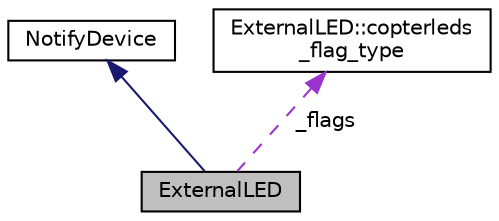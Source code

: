 digraph "ExternalLED"
{
 // INTERACTIVE_SVG=YES
  edge [fontname="Helvetica",fontsize="10",labelfontname="Helvetica",labelfontsize="10"];
  node [fontname="Helvetica",fontsize="10",shape=record];
  Node1 [label="ExternalLED",height=0.2,width=0.4,color="black", fillcolor="grey75", style="filled" fontcolor="black"];
  Node2 -> Node1 [dir="back",color="midnightblue",fontsize="10",style="solid",fontname="Helvetica"];
  Node2 [label="NotifyDevice",height=0.2,width=0.4,color="black", fillcolor="white", style="filled",URL="$classNotifyDevice.html"];
  Node3 -> Node1 [dir="back",color="darkorchid3",fontsize="10",style="dashed",label=" _flags" ,fontname="Helvetica"];
  Node3 [label="ExternalLED::copterleds\l_flag_type",height=0.2,width=0.4,color="black", fillcolor="white", style="filled",URL="$structExternalLED_1_1copterleds__flag__type.html",tooltip="buzzer_flag_type - bitmask of current state and ap_notify states we track "];
}
